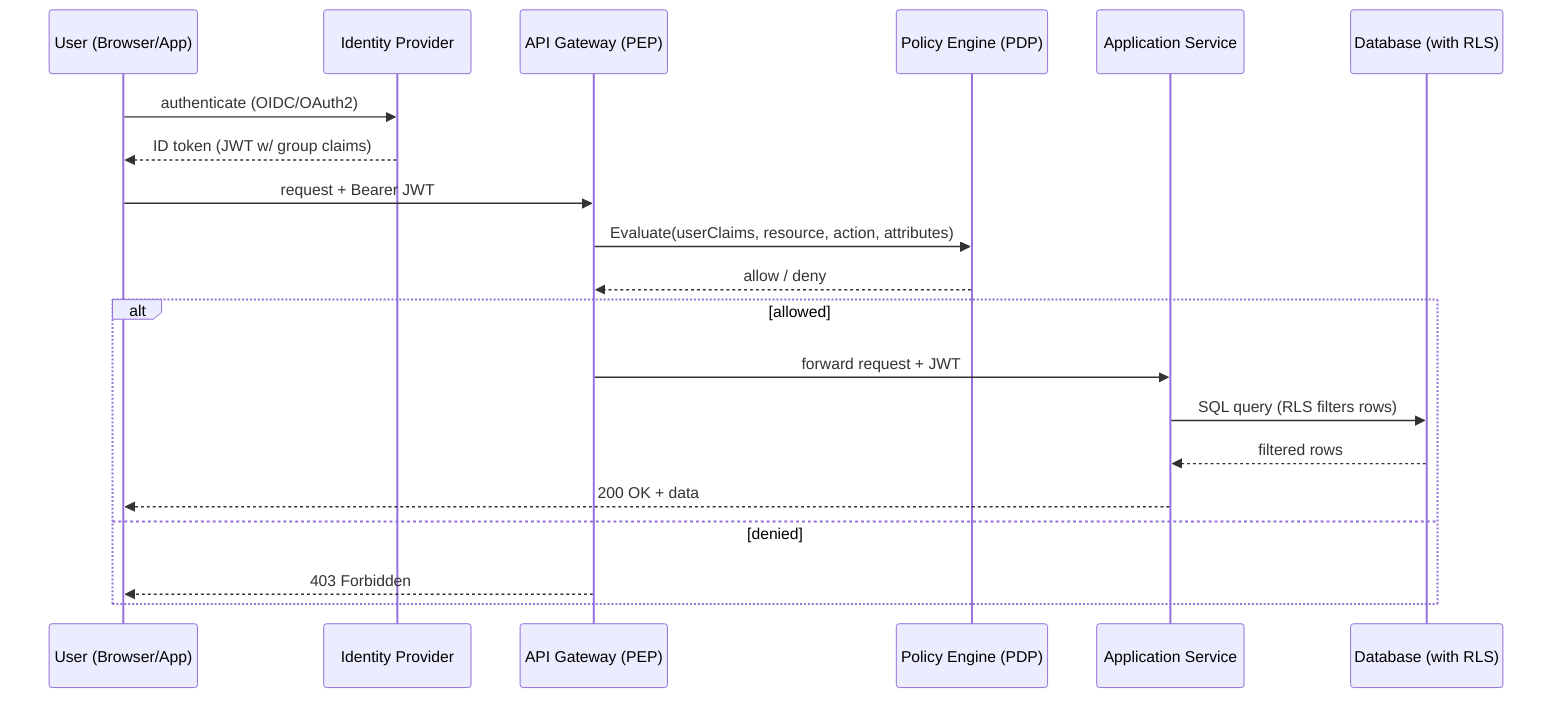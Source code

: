 sequenceDiagram
    participant U as User (Browser/App)
    participant IDP as Identity Provider
    participant GW as API Gateway (PEP)
    participant OPA as Policy Engine (PDP)
    participant APP as Application Service
    participant DB as Database (with RLS)

    U->>IDP: authenticate (OIDC/OAuth2)
    IDP-->>U: ID token (JWT w/ group claims)

    U->>GW: request + Bearer JWT
    GW->>OPA: Evaluate(userClaims, resource, action, attributes)
    OPA-->>GW: allow / deny

    alt allowed
      GW->>APP: forward request + JWT
      APP->>DB: SQL query (RLS filters rows)
      DB-->>APP: filtered rows
      APP-->>U: 200 OK + data
    else denied
      GW-->>U: 403 Forbidden
    end